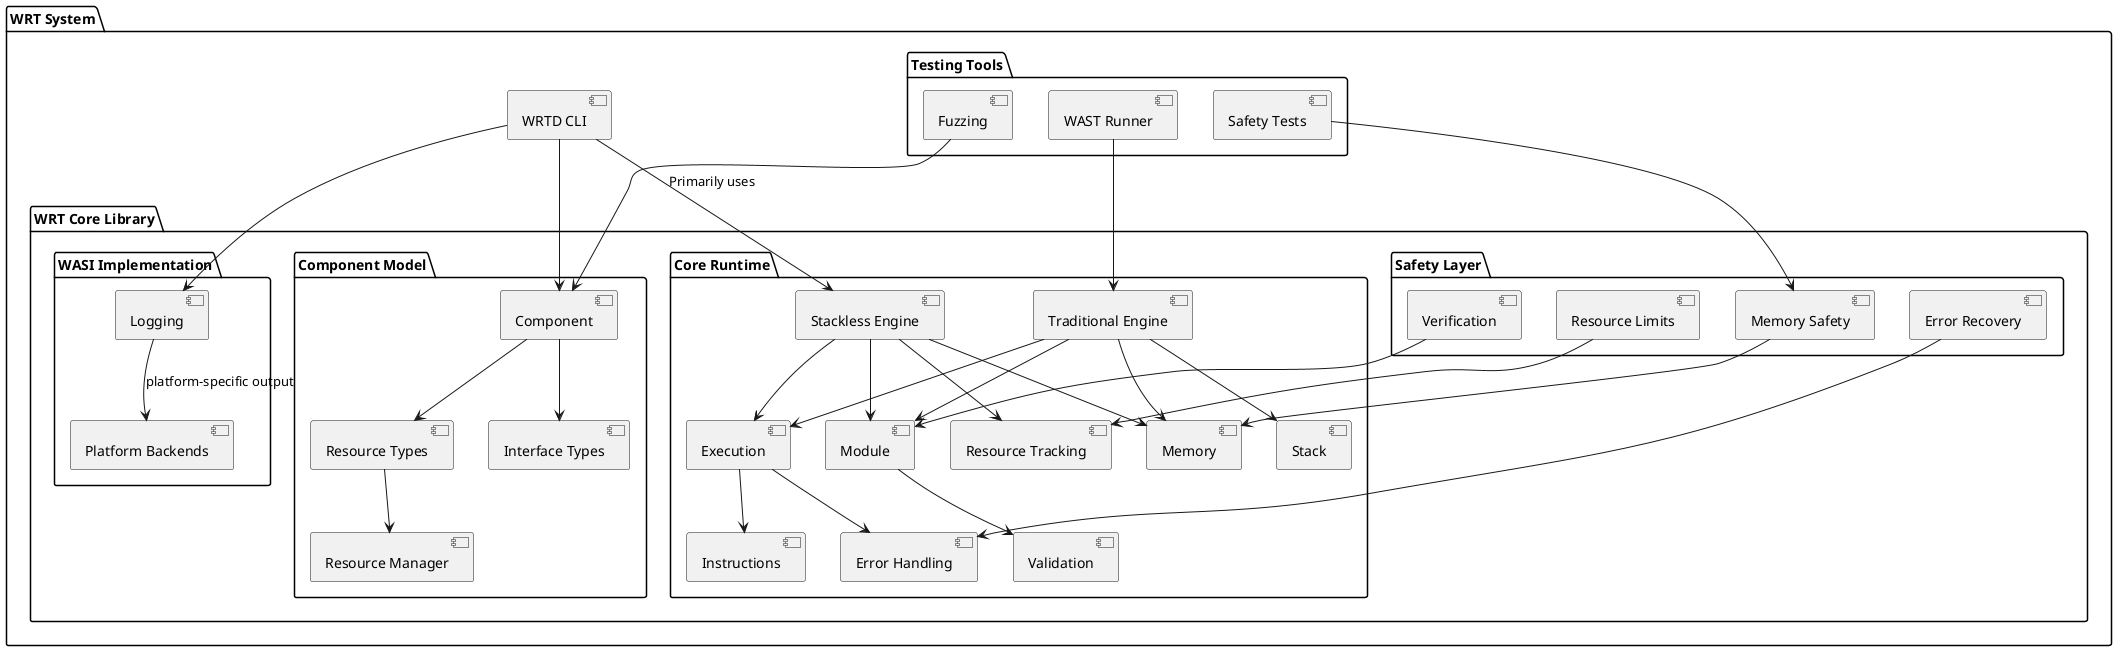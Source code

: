 @startuml

package "WRT System" {
  [WRTD CLI] as CLI

  package "WRT Core Library" {
    package "Core Runtime" {
      /' Traditional Engine using host stack '/
      [Traditional Engine] as TradEngine
      /' Stackless Engine using state machine '/
      [Stackless Engine] as StacklessEngine
      
      [Module] as Module 
      [Memory] as Memory
      [Stack] as Stack
      [Instructions] as Instructions
      [Validation] as Validation
      [Execution] as Execution
      [Resource Tracking] as ResTrack
      [Error Handling] as ErrorHandling
      
      TradEngine --> Module
      TradEngine --> Memory
      TradEngine --> Stack
      TradEngine --> Execution
      
      StacklessEngine --> Module
      StacklessEngine --> Memory
      StacklessEngine --> Execution
      StacklessEngine --> ResTrack

      Execution --> Instructions
      Module --> Validation
      Execution --> ErrorHandling
    }
    
    package "Component Model" {
      [Component] as Component
      [Interface Types] as InterfaceTypes
      [Resource Types] as ResourceTypes
      [Resource Manager] as ResourceManager
      
      Component --> InterfaceTypes
      Component --> ResourceTypes
      ResourceTypes --> ResourceManager
    }
    
    package "Safety Layer" {
      [Memory Safety] as MemSafety
      [Resource Limits] as ResLimits
      [Verification] as Verify
      [Error Recovery] as Recovery
      
      MemSafety --> Memory
      ResLimits --> ResTrack
      Verify --> Module
      Recovery --> ErrorHandling
    }
    
    package "WASI Implementation" {
      [Logging] as Logging
      [Platform Backends] as Backends
      
      Logging --> Backends : platform-specific output
    }
  }
  
  package "Testing Tools" {
    [WAST Runner] as WASTRunner
    [Safety Tests] as SafetyTests
    [Fuzzing] as Fuzzing
    
    WASTRunner --> TradEngine
    SafetyTests --> MemSafety
    Fuzzing --> Component
  }
  
  CLI --> StacklessEngine : Primarily uses
  CLI --> Component
  CLI --> Logging
}

@enduml